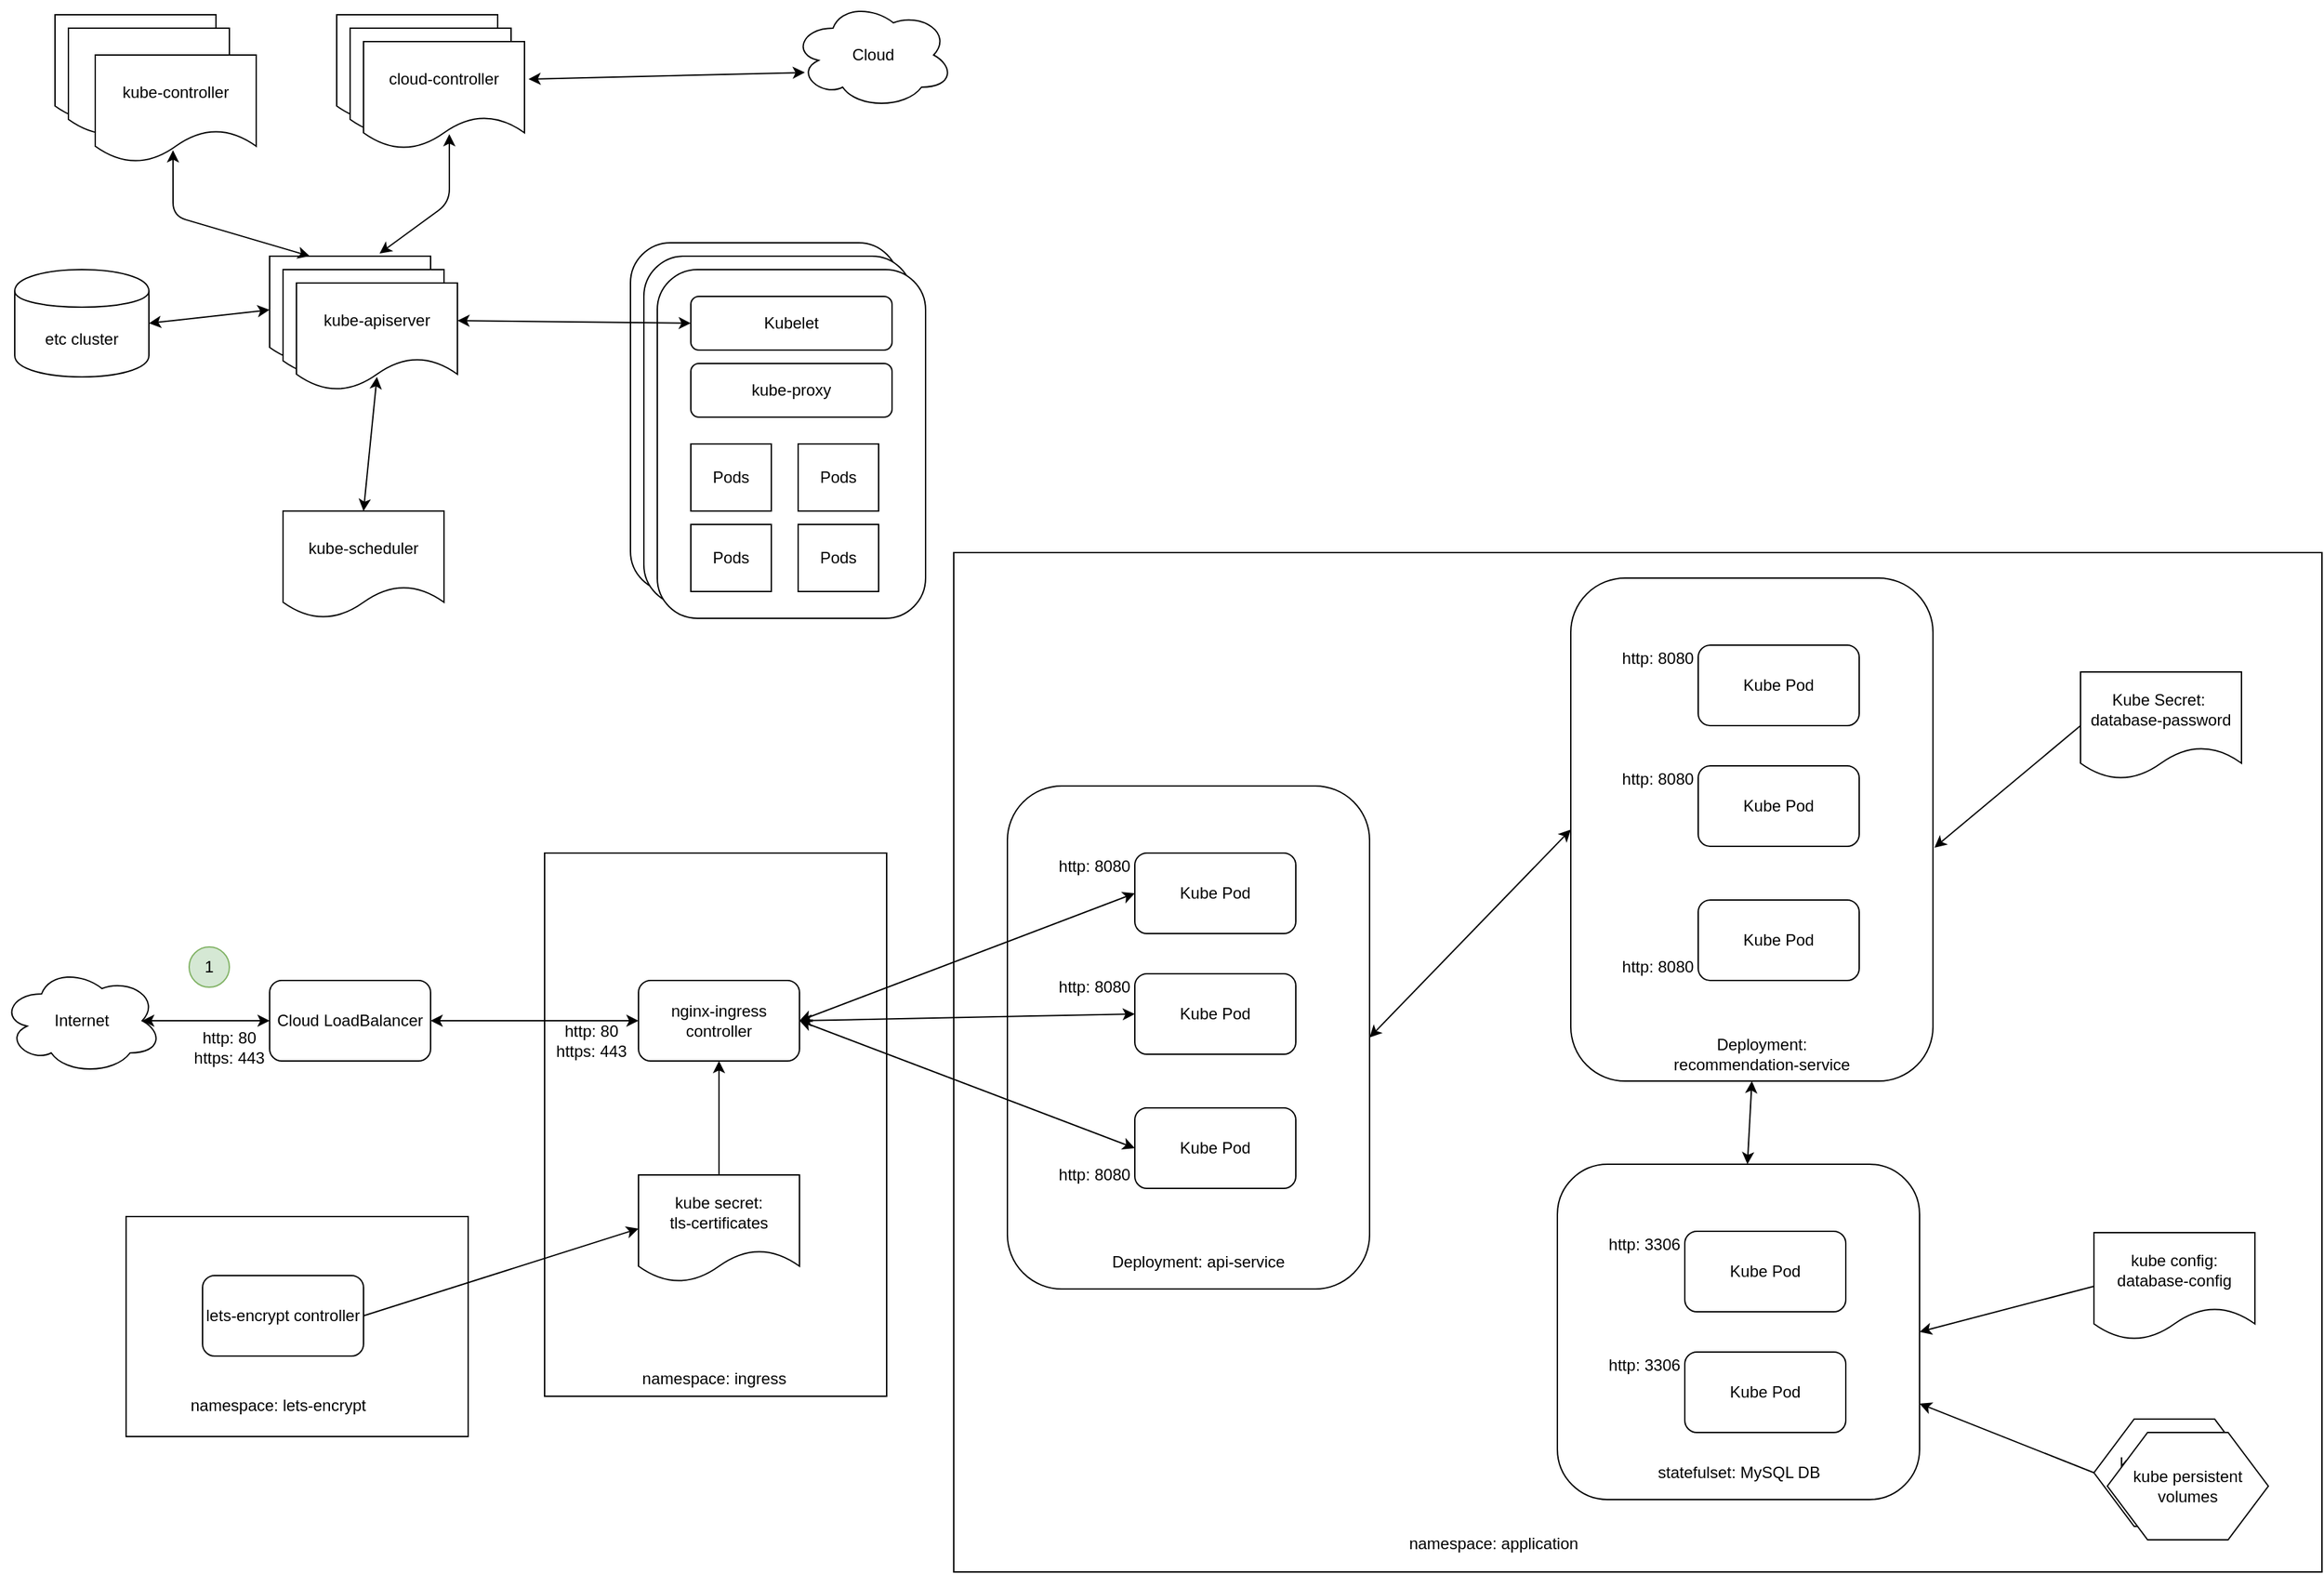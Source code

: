 <mxfile version="12.2.2" type="device" pages="1"><diagram id="nzS3SlK1Kt3z77mqC7-u" name="Page-1"><mxGraphModel dx="1408" dy="802" grid="1" gridSize="10" guides="1" tooltips="1" connect="1" arrows="1" fold="1" page="1" pageScale="1" pageWidth="850" pageHeight="1100" math="0" shadow="0"><root><mxCell id="0"/><mxCell id="1" parent="0"/><mxCell id="fEunyc0AGfJb7wmrIYUe-62" value="" style="rounded=0;whiteSpace=wrap;html=1;" vertex="1" parent="1"><mxGeometry x="740" y="451" width="1020" height="760" as="geometry"/></mxCell><mxCell id="fEunyc0AGfJb7wmrIYUe-63" value="" style="rounded=1;whiteSpace=wrap;html=1;" vertex="1" parent="1"><mxGeometry x="780" y="625" width="270" height="375" as="geometry"/></mxCell><mxCell id="fEunyc0AGfJb7wmrIYUe-60" value="" style="rounded=0;whiteSpace=wrap;html=1;" vertex="1" parent="1"><mxGeometry x="435" y="675" width="255" height="405" as="geometry"/></mxCell><mxCell id="fEunyc0AGfJb7wmrIYUe-25" value="" style="rounded=1;whiteSpace=wrap;html=1;" vertex="1" parent="1"><mxGeometry x="499" y="220" width="200" height="260" as="geometry"/></mxCell><mxCell id="fEunyc0AGfJb7wmrIYUe-1" value="kube-controller" style="shape=document;whiteSpace=wrap;html=1;boundedLbl=1;" vertex="1" parent="1"><mxGeometry x="70" y="50" width="120" height="80" as="geometry"/></mxCell><mxCell id="fEunyc0AGfJb7wmrIYUe-2" value="kube-controller" style="shape=document;whiteSpace=wrap;html=1;boundedLbl=1;" vertex="1" parent="1"><mxGeometry x="80" y="60" width="120" height="80" as="geometry"/></mxCell><mxCell id="fEunyc0AGfJb7wmrIYUe-4" value="kube-controller" style="shape=document;whiteSpace=wrap;html=1;boundedLbl=1;" vertex="1" parent="1"><mxGeometry x="100" y="80" width="120" height="80" as="geometry"/></mxCell><mxCell id="fEunyc0AGfJb7wmrIYUe-5" value="cloud-controller" style="shape=document;whiteSpace=wrap;html=1;boundedLbl=1;" vertex="1" parent="1"><mxGeometry x="280" y="50" width="120" height="80" as="geometry"/></mxCell><mxCell id="fEunyc0AGfJb7wmrIYUe-6" value="cloud-controller" style="shape=document;whiteSpace=wrap;html=1;boundedLbl=1;" vertex="1" parent="1"><mxGeometry x="290" y="60" width="120" height="80" as="geometry"/></mxCell><mxCell id="fEunyc0AGfJb7wmrIYUe-7" value="cloud-controller" style="shape=document;whiteSpace=wrap;html=1;boundedLbl=1;" vertex="1" parent="1"><mxGeometry x="300" y="70" width="120" height="80" as="geometry"/></mxCell><mxCell id="fEunyc0AGfJb7wmrIYUe-8" value="kube-apiserver" style="shape=document;whiteSpace=wrap;html=1;boundedLbl=1;" vertex="1" parent="1"><mxGeometry x="230" y="230" width="120" height="80" as="geometry"/></mxCell><mxCell id="fEunyc0AGfJb7wmrIYUe-9" value="kube-apiserver" style="shape=document;whiteSpace=wrap;html=1;boundedLbl=1;" vertex="1" parent="1"><mxGeometry x="240" y="240" width="120" height="80" as="geometry"/></mxCell><mxCell id="fEunyc0AGfJb7wmrIYUe-10" value="kube-apiserver" style="shape=document;whiteSpace=wrap;html=1;boundedLbl=1;" vertex="1" parent="1"><mxGeometry x="250" y="250" width="120" height="80" as="geometry"/></mxCell><mxCell id="fEunyc0AGfJb7wmrIYUe-11" value="kube-scheduler" style="shape=document;whiteSpace=wrap;html=1;boundedLbl=1;" vertex="1" parent="1"><mxGeometry x="240" y="420" width="120" height="80" as="geometry"/></mxCell><mxCell id="fEunyc0AGfJb7wmrIYUe-12" value="etc cluster" style="shape=cylinder;whiteSpace=wrap;html=1;boundedLbl=1;backgroundOutline=1;" vertex="1" parent="1"><mxGeometry x="40" y="240" width="100" height="80" as="geometry"/></mxCell><mxCell id="fEunyc0AGfJb7wmrIYUe-13" value="" style="endArrow=classic;startArrow=classic;html=1;exitX=0.483;exitY=0.888;exitDx=0;exitDy=0;exitPerimeter=0;entryX=0.25;entryY=0;entryDx=0;entryDy=0;" edge="1" parent="1" source="fEunyc0AGfJb7wmrIYUe-4" target="fEunyc0AGfJb7wmrIYUe-8"><mxGeometry width="50" height="50" relative="1" as="geometry"><mxPoint x="230" y="210" as="sourcePoint"/><mxPoint x="280" y="160" as="targetPoint"/><Array as="points"><mxPoint x="158" y="200"/></Array></mxGeometry></mxCell><mxCell id="fEunyc0AGfJb7wmrIYUe-14" value="" style="endArrow=classic;startArrow=classic;html=1;entryX=0.533;entryY=0.863;entryDx=0;entryDy=0;entryPerimeter=0;exitX=0.683;exitY=-0.025;exitDx=0;exitDy=0;exitPerimeter=0;" edge="1" parent="1" source="fEunyc0AGfJb7wmrIYUe-8" target="fEunyc0AGfJb7wmrIYUe-7"><mxGeometry width="50" height="50" relative="1" as="geometry"><mxPoint x="400" y="220" as="sourcePoint"/><mxPoint x="450" y="170" as="targetPoint"/><Array as="points"><mxPoint x="364" y="190"/></Array></mxGeometry></mxCell><mxCell id="fEunyc0AGfJb7wmrIYUe-15" value="" style="endArrow=classic;startArrow=classic;html=1;entryX=0.5;entryY=0.875;entryDx=0;entryDy=0;entryPerimeter=0;exitX=0.5;exitY=0;exitDx=0;exitDy=0;" edge="1" parent="1" source="fEunyc0AGfJb7wmrIYUe-11" target="fEunyc0AGfJb7wmrIYUe-10"><mxGeometry width="50" height="50" relative="1" as="geometry"><mxPoint x="290" y="390" as="sourcePoint"/><mxPoint x="340" y="340" as="targetPoint"/></mxGeometry></mxCell><mxCell id="fEunyc0AGfJb7wmrIYUe-16" value="" style="endArrow=classic;startArrow=classic;html=1;entryX=0;entryY=0.5;entryDx=0;entryDy=0;exitX=1;exitY=0.5;exitDx=0;exitDy=0;" edge="1" parent="1" source="fEunyc0AGfJb7wmrIYUe-12" target="fEunyc0AGfJb7wmrIYUe-8"><mxGeometry width="50" height="50" relative="1" as="geometry"><mxPoint x="140" y="390" as="sourcePoint"/><mxPoint x="190" y="340" as="targetPoint"/></mxGeometry></mxCell><mxCell id="fEunyc0AGfJb7wmrIYUe-17" value="Cloud" style="ellipse;shape=cloud;whiteSpace=wrap;html=1;" vertex="1" parent="1"><mxGeometry x="620" y="40" width="120" height="80" as="geometry"/></mxCell><mxCell id="fEunyc0AGfJb7wmrIYUe-18" value="" style="endArrow=classic;startArrow=classic;html=1;entryX=0.075;entryY=0.663;entryDx=0;entryDy=0;entryPerimeter=0;exitX=1.025;exitY=0.35;exitDx=0;exitDy=0;exitPerimeter=0;" edge="1" parent="1" source="fEunyc0AGfJb7wmrIYUe-7" target="fEunyc0AGfJb7wmrIYUe-17"><mxGeometry width="50" height="50" relative="1" as="geometry"><mxPoint x="500" y="110" as="sourcePoint"/><mxPoint x="550" y="60" as="targetPoint"/></mxGeometry></mxCell><mxCell id="fEunyc0AGfJb7wmrIYUe-19" value="Kubelet" style="rounded=1;whiteSpace=wrap;html=1;" vertex="1" parent="1"><mxGeometry x="524" y="240" width="150" height="40" as="geometry"/></mxCell><mxCell id="fEunyc0AGfJb7wmrIYUe-20" value="kube-proxy" style="rounded=1;whiteSpace=wrap;html=1;" vertex="1" parent="1"><mxGeometry x="524" y="290" width="150" height="40" as="geometry"/></mxCell><mxCell id="fEunyc0AGfJb7wmrIYUe-21" value="Pods" style="rounded=0;whiteSpace=wrap;html=1;" vertex="1" parent="1"><mxGeometry x="524" y="350" width="60" height="50" as="geometry"/></mxCell><mxCell id="fEunyc0AGfJb7wmrIYUe-22" value="Pods" style="rounded=0;whiteSpace=wrap;html=1;" vertex="1" parent="1"><mxGeometry x="604" y="350" width="60" height="50" as="geometry"/></mxCell><mxCell id="fEunyc0AGfJb7wmrIYUe-23" value="Pods" style="rounded=0;whiteSpace=wrap;html=1;" vertex="1" parent="1"><mxGeometry x="524" y="410" width="60" height="50" as="geometry"/></mxCell><mxCell id="fEunyc0AGfJb7wmrIYUe-24" value="Pods" style="rounded=0;whiteSpace=wrap;html=1;" vertex="1" parent="1"><mxGeometry x="604" y="410" width="60" height="50" as="geometry"/></mxCell><mxCell id="fEunyc0AGfJb7wmrIYUe-26" value="" style="rounded=1;whiteSpace=wrap;html=1;" vertex="1" parent="1"><mxGeometry x="509" y="230" width="200" height="260" as="geometry"/></mxCell><mxCell id="fEunyc0AGfJb7wmrIYUe-27" value="Kubelet" style="rounded=1;whiteSpace=wrap;html=1;" vertex="1" parent="1"><mxGeometry x="534" y="250" width="150" height="40" as="geometry"/></mxCell><mxCell id="fEunyc0AGfJb7wmrIYUe-28" value="kube-proxy" style="rounded=1;whiteSpace=wrap;html=1;" vertex="1" parent="1"><mxGeometry x="534" y="300" width="150" height="40" as="geometry"/></mxCell><mxCell id="fEunyc0AGfJb7wmrIYUe-29" value="Pods" style="rounded=0;whiteSpace=wrap;html=1;" vertex="1" parent="1"><mxGeometry x="534" y="360" width="60" height="50" as="geometry"/></mxCell><mxCell id="fEunyc0AGfJb7wmrIYUe-30" value="Pods" style="rounded=0;whiteSpace=wrap;html=1;" vertex="1" parent="1"><mxGeometry x="614" y="360" width="60" height="50" as="geometry"/></mxCell><mxCell id="fEunyc0AGfJb7wmrIYUe-31" value="Pods" style="rounded=0;whiteSpace=wrap;html=1;" vertex="1" parent="1"><mxGeometry x="534" y="420" width="60" height="50" as="geometry"/></mxCell><mxCell id="fEunyc0AGfJb7wmrIYUe-32" value="Pods" style="rounded=0;whiteSpace=wrap;html=1;" vertex="1" parent="1"><mxGeometry x="614" y="420" width="60" height="50" as="geometry"/></mxCell><mxCell id="fEunyc0AGfJb7wmrIYUe-33" value="" style="rounded=1;whiteSpace=wrap;html=1;" vertex="1" parent="1"><mxGeometry x="519" y="240" width="200" height="260" as="geometry"/></mxCell><mxCell id="fEunyc0AGfJb7wmrIYUe-34" value="Kubelet" style="rounded=1;whiteSpace=wrap;html=1;" vertex="1" parent="1"><mxGeometry x="544" y="260" width="150" height="40" as="geometry"/></mxCell><mxCell id="fEunyc0AGfJb7wmrIYUe-35" value="kube-proxy" style="rounded=1;whiteSpace=wrap;html=1;" vertex="1" parent="1"><mxGeometry x="544" y="310" width="150" height="40" as="geometry"/></mxCell><mxCell id="fEunyc0AGfJb7wmrIYUe-36" value="Pods" style="rounded=0;whiteSpace=wrap;html=1;" vertex="1" parent="1"><mxGeometry x="544" y="370" width="60" height="50" as="geometry"/></mxCell><mxCell id="fEunyc0AGfJb7wmrIYUe-37" value="Pods" style="rounded=0;whiteSpace=wrap;html=1;" vertex="1" parent="1"><mxGeometry x="624" y="370" width="60" height="50" as="geometry"/></mxCell><mxCell id="fEunyc0AGfJb7wmrIYUe-38" value="Pods" style="rounded=0;whiteSpace=wrap;html=1;" vertex="1" parent="1"><mxGeometry x="544" y="430" width="60" height="50" as="geometry"/></mxCell><mxCell id="fEunyc0AGfJb7wmrIYUe-39" value="Pods" style="rounded=0;whiteSpace=wrap;html=1;" vertex="1" parent="1"><mxGeometry x="624" y="430" width="60" height="50" as="geometry"/></mxCell><mxCell id="fEunyc0AGfJb7wmrIYUe-40" value="" style="endArrow=classic;startArrow=classic;html=1;exitX=1;exitY=0.35;exitDx=0;exitDy=0;exitPerimeter=0;entryX=0;entryY=0.5;entryDx=0;entryDy=0;" edge="1" parent="1" source="fEunyc0AGfJb7wmrIYUe-10" target="fEunyc0AGfJb7wmrIYUe-34"><mxGeometry width="50" height="50" relative="1" as="geometry"><mxPoint x="440" y="300" as="sourcePoint"/><mxPoint x="490" y="250" as="targetPoint"/></mxGeometry></mxCell><mxCell id="fEunyc0AGfJb7wmrIYUe-43" value="Internet" style="ellipse;shape=cloud;whiteSpace=wrap;html=1;" vertex="1" parent="1"><mxGeometry x="30" y="760" width="120" height="80" as="geometry"/></mxCell><mxCell id="fEunyc0AGfJb7wmrIYUe-44" value="Cloud LoadBalancer" style="rounded=1;whiteSpace=wrap;html=1;" vertex="1" parent="1"><mxGeometry x="230" y="770" width="120" height="60" as="geometry"/></mxCell><mxCell id="fEunyc0AGfJb7wmrIYUe-45" value="nginx-ingress controller" style="rounded=1;whiteSpace=wrap;html=1;" vertex="1" parent="1"><mxGeometry x="505" y="770" width="120" height="60" as="geometry"/></mxCell><mxCell id="fEunyc0AGfJb7wmrIYUe-47" value="Kube Pod" style="rounded=1;whiteSpace=wrap;html=1;" vertex="1" parent="1"><mxGeometry x="875" y="675" width="120" height="60" as="geometry"/></mxCell><mxCell id="fEunyc0AGfJb7wmrIYUe-48" value="Kube Pod" style="rounded=1;whiteSpace=wrap;html=1;" vertex="1" parent="1"><mxGeometry x="875" y="765" width="120" height="60" as="geometry"/></mxCell><mxCell id="fEunyc0AGfJb7wmrIYUe-49" value="Kube Pod" style="rounded=1;whiteSpace=wrap;html=1;" vertex="1" parent="1"><mxGeometry x="875" y="865" width="120" height="60" as="geometry"/></mxCell><mxCell id="fEunyc0AGfJb7wmrIYUe-50" value="" style="endArrow=classic;startArrow=classic;html=1;exitX=0.875;exitY=0.5;exitDx=0;exitDy=0;exitPerimeter=0;entryX=0;entryY=0.5;entryDx=0;entryDy=0;" edge="1" parent="1" source="fEunyc0AGfJb7wmrIYUe-43" target="fEunyc0AGfJb7wmrIYUe-44"><mxGeometry width="50" height="50" relative="1" as="geometry"><mxPoint x="190" y="950" as="sourcePoint"/><mxPoint x="240" y="900" as="targetPoint"/></mxGeometry></mxCell><mxCell id="fEunyc0AGfJb7wmrIYUe-51" value="" style="endArrow=classic;startArrow=classic;html=1;exitX=1;exitY=0.5;exitDx=0;exitDy=0;entryX=0;entryY=0.5;entryDx=0;entryDy=0;" edge="1" parent="1" source="fEunyc0AGfJb7wmrIYUe-44" target="fEunyc0AGfJb7wmrIYUe-45"><mxGeometry width="50" height="50" relative="1" as="geometry"><mxPoint x="340" y="879.5" as="sourcePoint"/><mxPoint x="455" y="879.5" as="targetPoint"/></mxGeometry></mxCell><mxCell id="fEunyc0AGfJb7wmrIYUe-52" value="" style="endArrow=classic;startArrow=classic;html=1;exitX=1;exitY=0.5;exitDx=0;exitDy=0;entryX=0;entryY=0.5;entryDx=0;entryDy=0;" edge="1" parent="1" source="fEunyc0AGfJb7wmrIYUe-45" target="fEunyc0AGfJb7wmrIYUe-47"><mxGeometry width="50" height="50" relative="1" as="geometry"><mxPoint x="612.5" y="764.5" as="sourcePoint"/><mxPoint x="727.5" y="764.5" as="targetPoint"/></mxGeometry></mxCell><mxCell id="fEunyc0AGfJb7wmrIYUe-53" value="" style="endArrow=classic;startArrow=classic;html=1;exitX=1;exitY=0.5;exitDx=0;exitDy=0;entryX=0;entryY=0.5;entryDx=0;entryDy=0;" edge="1" parent="1" source="fEunyc0AGfJb7wmrIYUe-45" target="fEunyc0AGfJb7wmrIYUe-48"><mxGeometry width="50" height="50" relative="1" as="geometry"><mxPoint x="510" y="879.5" as="sourcePoint"/><mxPoint x="625" y="879.5" as="targetPoint"/></mxGeometry></mxCell><mxCell id="fEunyc0AGfJb7wmrIYUe-54" value="" style="endArrow=classic;startArrow=classic;html=1;exitX=1;exitY=0.5;exitDx=0;exitDy=0;entryX=0;entryY=0.5;entryDx=0;entryDy=0;" edge="1" parent="1" source="fEunyc0AGfJb7wmrIYUe-45" target="fEunyc0AGfJb7wmrIYUe-49"><mxGeometry width="50" height="50" relative="1" as="geometry"><mxPoint x="175" y="840" as="sourcePoint"/><mxPoint x="290" y="840" as="targetPoint"/></mxGeometry></mxCell><mxCell id="fEunyc0AGfJb7wmrIYUe-55" value="http: 80&lt;br&gt;https: 443" style="text;html=1;strokeColor=none;fillColor=none;align=center;verticalAlign=middle;whiteSpace=wrap;rounded=0;" vertex="1" parent="1"><mxGeometry x="165" y="810" width="70" height="20" as="geometry"/></mxCell><mxCell id="fEunyc0AGfJb7wmrIYUe-56" value="http: 80&lt;br&gt;https: 443" style="text;html=1;strokeColor=none;fillColor=none;align=center;verticalAlign=middle;whiteSpace=wrap;rounded=0;" vertex="1" parent="1"><mxGeometry x="435" y="805" width="70" height="20" as="geometry"/></mxCell><mxCell id="fEunyc0AGfJb7wmrIYUe-57" value="http: 8080" style="text;html=1;strokeColor=none;fillColor=none;align=center;verticalAlign=middle;whiteSpace=wrap;rounded=0;" vertex="1" parent="1"><mxGeometry x="810" y="675" width="70" height="20" as="geometry"/></mxCell><mxCell id="fEunyc0AGfJb7wmrIYUe-58" value="http: 8080" style="text;html=1;strokeColor=none;fillColor=none;align=center;verticalAlign=middle;whiteSpace=wrap;rounded=0;" vertex="1" parent="1"><mxGeometry x="810" y="765" width="70" height="20" as="geometry"/></mxCell><mxCell id="fEunyc0AGfJb7wmrIYUe-59" value="http: 8080" style="text;html=1;strokeColor=none;fillColor=none;align=center;verticalAlign=middle;whiteSpace=wrap;rounded=0;" vertex="1" parent="1"><mxGeometry x="810" y="905" width="70" height="20" as="geometry"/></mxCell><mxCell id="fEunyc0AGfJb7wmrIYUe-61" value="namespace: ingress" style="text;html=1;strokeColor=none;fillColor=none;align=center;verticalAlign=middle;whiteSpace=wrap;rounded=0;" vertex="1" parent="1"><mxGeometry x="499" y="1057" width="125" height="20" as="geometry"/></mxCell><mxCell id="fEunyc0AGfJb7wmrIYUe-64" value="Deployment: api-service" style="text;html=1;strokeColor=none;fillColor=none;align=center;verticalAlign=middle;whiteSpace=wrap;rounded=0;" vertex="1" parent="1"><mxGeometry x="845" y="970" width="155" height="20" as="geometry"/></mxCell><mxCell id="fEunyc0AGfJb7wmrIYUe-65" value="" style="rounded=1;whiteSpace=wrap;html=1;" vertex="1" parent="1"><mxGeometry x="1200" y="470" width="270" height="375" as="geometry"/></mxCell><mxCell id="fEunyc0AGfJb7wmrIYUe-66" value="Kube Pod" style="rounded=1;whiteSpace=wrap;html=1;" vertex="1" parent="1"><mxGeometry x="1295" y="520" width="120" height="60" as="geometry"/></mxCell><mxCell id="fEunyc0AGfJb7wmrIYUe-67" value="Kube Pod" style="rounded=1;whiteSpace=wrap;html=1;" vertex="1" parent="1"><mxGeometry x="1295" y="610" width="120" height="60" as="geometry"/></mxCell><mxCell id="fEunyc0AGfJb7wmrIYUe-68" value="Kube Pod" style="rounded=1;whiteSpace=wrap;html=1;" vertex="1" parent="1"><mxGeometry x="1295" y="710" width="120" height="60" as="geometry"/></mxCell><mxCell id="fEunyc0AGfJb7wmrIYUe-69" value="http: 8080" style="text;html=1;strokeColor=none;fillColor=none;align=center;verticalAlign=middle;whiteSpace=wrap;rounded=0;" vertex="1" parent="1"><mxGeometry x="1230" y="520" width="70" height="20" as="geometry"/></mxCell><mxCell id="fEunyc0AGfJb7wmrIYUe-70" value="http: 8080" style="text;html=1;strokeColor=none;fillColor=none;align=center;verticalAlign=middle;whiteSpace=wrap;rounded=0;" vertex="1" parent="1"><mxGeometry x="1230" y="610" width="70" height="20" as="geometry"/></mxCell><mxCell id="fEunyc0AGfJb7wmrIYUe-71" value="http: 8080" style="text;html=1;strokeColor=none;fillColor=none;align=center;verticalAlign=middle;whiteSpace=wrap;rounded=0;" vertex="1" parent="1"><mxGeometry x="1230" y="750" width="70" height="20" as="geometry"/></mxCell><mxCell id="fEunyc0AGfJb7wmrIYUe-72" value="Deployment: recommendation-service" style="text;html=1;strokeColor=none;fillColor=none;align=center;verticalAlign=middle;whiteSpace=wrap;rounded=0;" vertex="1" parent="1"><mxGeometry x="1265" y="815" width="155" height="20" as="geometry"/></mxCell><mxCell id="fEunyc0AGfJb7wmrIYUe-73" value="" style="rounded=1;whiteSpace=wrap;html=1;" vertex="1" parent="1"><mxGeometry x="1190" y="907" width="270" height="250" as="geometry"/></mxCell><mxCell id="fEunyc0AGfJb7wmrIYUe-74" value="Kube Pod" style="rounded=1;whiteSpace=wrap;html=1;" vertex="1" parent="1"><mxGeometry x="1285" y="957" width="120" height="60" as="geometry"/></mxCell><mxCell id="fEunyc0AGfJb7wmrIYUe-75" value="Kube Pod" style="rounded=1;whiteSpace=wrap;html=1;" vertex="1" parent="1"><mxGeometry x="1285" y="1047" width="120" height="60" as="geometry"/></mxCell><mxCell id="fEunyc0AGfJb7wmrIYUe-77" value="http: 3306" style="text;html=1;strokeColor=none;fillColor=none;align=center;verticalAlign=middle;whiteSpace=wrap;rounded=0;" vertex="1" parent="1"><mxGeometry x="1220" y="957" width="70" height="20" as="geometry"/></mxCell><mxCell id="fEunyc0AGfJb7wmrIYUe-78" value="http: 3306" style="text;html=1;strokeColor=none;fillColor=none;align=center;verticalAlign=middle;whiteSpace=wrap;rounded=0;" vertex="1" parent="1"><mxGeometry x="1220" y="1047" width="70" height="20" as="geometry"/></mxCell><mxCell id="fEunyc0AGfJb7wmrIYUe-80" value="statefulset: MySQL DB" style="text;html=1;strokeColor=none;fillColor=none;align=center;verticalAlign=middle;whiteSpace=wrap;rounded=0;" vertex="1" parent="1"><mxGeometry x="1247.5" y="1127" width="155" height="20" as="geometry"/></mxCell><mxCell id="fEunyc0AGfJb7wmrIYUe-89" value="namespace: application" style="text;html=1;strokeColor=none;fillColor=none;align=center;verticalAlign=middle;whiteSpace=wrap;rounded=0;" vertex="1" parent="1"><mxGeometry x="1065" y="1180" width="155" height="20" as="geometry"/></mxCell><mxCell id="fEunyc0AGfJb7wmrIYUe-90" value="" style="endArrow=classic;startArrow=classic;html=1;entryX=0;entryY=0.5;entryDx=0;entryDy=0;exitX=1;exitY=0.5;exitDx=0;exitDy=0;" edge="1" parent="1" source="fEunyc0AGfJb7wmrIYUe-63" target="fEunyc0AGfJb7wmrIYUe-65"><mxGeometry width="50" height="50" relative="1" as="geometry"><mxPoint x="590" y="1060" as="sourcePoint"/><mxPoint x="640" y="1010" as="targetPoint"/></mxGeometry></mxCell><mxCell id="fEunyc0AGfJb7wmrIYUe-91" value="" style="endArrow=classic;startArrow=classic;html=1;entryX=0.5;entryY=1;entryDx=0;entryDy=0;" edge="1" parent="1" source="fEunyc0AGfJb7wmrIYUe-73" target="fEunyc0AGfJb7wmrIYUe-65"><mxGeometry width="50" height="50" relative="1" as="geometry"><mxPoint x="520" y="1100" as="sourcePoint"/><mxPoint x="570" y="1050" as="targetPoint"/></mxGeometry></mxCell><mxCell id="fEunyc0AGfJb7wmrIYUe-94" value="Kube Secret:&amp;nbsp;&lt;br&gt;database-password" style="shape=document;whiteSpace=wrap;html=1;boundedLbl=1;" vertex="1" parent="1"><mxGeometry x="1580" y="540" width="120" height="80" as="geometry"/></mxCell><mxCell id="fEunyc0AGfJb7wmrIYUe-95" value="kube config:&lt;br&gt;database-config" style="shape=document;whiteSpace=wrap;html=1;boundedLbl=1;" vertex="1" parent="1"><mxGeometry x="1590" y="958" width="120" height="80" as="geometry"/></mxCell><mxCell id="fEunyc0AGfJb7wmrIYUe-96" value="kube secret:&lt;br&gt;tls-certificates" style="shape=document;whiteSpace=wrap;html=1;boundedLbl=1;" vertex="1" parent="1"><mxGeometry x="505" y="915" width="120" height="80" as="geometry"/></mxCell><mxCell id="fEunyc0AGfJb7wmrIYUe-98" value="" style="endArrow=classic;html=1;entryX=0.5;entryY=1;entryDx=0;entryDy=0;exitX=0.5;exitY=0;exitDx=0;exitDy=0;" edge="1" parent="1" source="fEunyc0AGfJb7wmrIYUe-96" target="fEunyc0AGfJb7wmrIYUe-45"><mxGeometry width="50" height="50" relative="1" as="geometry"><mxPoint x="520" y="590" as="sourcePoint"/><mxPoint x="470" y="640" as="targetPoint"/></mxGeometry></mxCell><mxCell id="fEunyc0AGfJb7wmrIYUe-99" value="" style="endArrow=classic;html=1;exitX=0;exitY=0.5;exitDx=0;exitDy=0;entryX=1.004;entryY=0.536;entryDx=0;entryDy=0;entryPerimeter=0;" edge="1" parent="1" source="fEunyc0AGfJb7wmrIYUe-94" target="fEunyc0AGfJb7wmrIYUe-65"><mxGeometry width="50" height="50" relative="1" as="geometry"><mxPoint x="1620" y="360" as="sourcePoint"/><mxPoint x="1570" y="410" as="targetPoint"/></mxGeometry></mxCell><mxCell id="fEunyc0AGfJb7wmrIYUe-100" value="" style="endArrow=classic;html=1;exitX=0;exitY=0.5;exitDx=0;exitDy=0;entryX=1;entryY=0.5;entryDx=0;entryDy=0;" edge="1" parent="1" source="fEunyc0AGfJb7wmrIYUe-95" target="fEunyc0AGfJb7wmrIYUe-73"><mxGeometry width="50" height="50" relative="1" as="geometry"><mxPoint x="1620" y="830" as="sourcePoint"/><mxPoint x="1570" y="880" as="targetPoint"/></mxGeometry></mxCell><mxCell id="fEunyc0AGfJb7wmrIYUe-101" value="" style="rounded=0;whiteSpace=wrap;html=1;" vertex="1" parent="1"><mxGeometry x="123" y="946" width="255" height="164" as="geometry"/></mxCell><mxCell id="fEunyc0AGfJb7wmrIYUe-102" value="lets-encrypt controller" style="rounded=1;whiteSpace=wrap;html=1;" vertex="1" parent="1"><mxGeometry x="180" y="990" width="120" height="60" as="geometry"/></mxCell><mxCell id="fEunyc0AGfJb7wmrIYUe-104" value="namespace: lets-encrypt" style="text;html=1;strokeColor=none;fillColor=none;align=center;verticalAlign=middle;whiteSpace=wrap;rounded=0;" vertex="1" parent="1"><mxGeometry x="163" y="1077" width="147" height="20" as="geometry"/></mxCell><mxCell id="fEunyc0AGfJb7wmrIYUe-107" value="" style="endArrow=classic;html=1;entryX=0;entryY=0.5;entryDx=0;entryDy=0;exitX=1;exitY=0.5;exitDx=0;exitDy=0;" edge="1" parent="1" source="fEunyc0AGfJb7wmrIYUe-102" target="fEunyc0AGfJb7wmrIYUe-96"><mxGeometry width="50" height="50" relative="1" as="geometry"><mxPoint x="430" y="1180" as="sourcePoint"/><mxPoint x="480" y="1130" as="targetPoint"/></mxGeometry></mxCell><mxCell id="fEunyc0AGfJb7wmrIYUe-108" value="kube persistent volumes" style="shape=hexagon;perimeter=hexagonPerimeter2;whiteSpace=wrap;html=1;" vertex="1" parent="1"><mxGeometry x="1590" y="1097" width="120" height="80" as="geometry"/></mxCell><mxCell id="fEunyc0AGfJb7wmrIYUe-109" value="" style="endArrow=classic;html=1;exitX=0;exitY=0.5;exitDx=0;exitDy=0;" edge="1" parent="1" source="fEunyc0AGfJb7wmrIYUe-108" target="fEunyc0AGfJb7wmrIYUe-73"><mxGeometry width="50" height="50" relative="1" as="geometry"><mxPoint x="1610" y="1310" as="sourcePoint"/><mxPoint x="1660" y="1260" as="targetPoint"/></mxGeometry></mxCell><mxCell id="fEunyc0AGfJb7wmrIYUe-110" value="kube persistent volumes" style="shape=hexagon;perimeter=hexagonPerimeter2;whiteSpace=wrap;html=1;" vertex="1" parent="1"><mxGeometry x="1600" y="1107" width="120" height="80" as="geometry"/></mxCell><mxCell id="fEunyc0AGfJb7wmrIYUe-111" value="1" style="ellipse;whiteSpace=wrap;html=1;aspect=fixed;fillColor=#d5e8d4;strokeColor=#82b366;" vertex="1" parent="1"><mxGeometry x="170" y="745" width="30" height="30" as="geometry"/></mxCell></root></mxGraphModel></diagram></mxfile>
